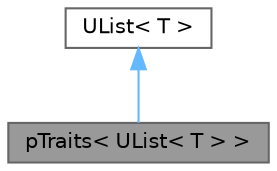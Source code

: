 digraph "pTraits&lt; UList&lt; T &gt; &gt;"
{
 // LATEX_PDF_SIZE
  bgcolor="transparent";
  edge [fontname=Helvetica,fontsize=10,labelfontname=Helvetica,labelfontsize=10];
  node [fontname=Helvetica,fontsize=10,shape=box,height=0.2,width=0.4];
  Node1 [id="Node000001",label="pTraits\< UList\< T \> \>",height=0.2,width=0.4,color="gray40", fillcolor="grey60", style="filled", fontcolor="black",tooltip=" "];
  Node2 -> Node1 [id="edge1_Node000001_Node000002",dir="back",color="steelblue1",style="solid",tooltip=" "];
  Node2 [id="Node000002",label="UList\< T \>",height=0.2,width=0.4,color="gray40", fillcolor="white", style="filled",URL="$classFoam_1_1UList.html",tooltip="A 1D vector of objects of type <T>, where the size of the vector is known and can be used for subscri..."];
}
